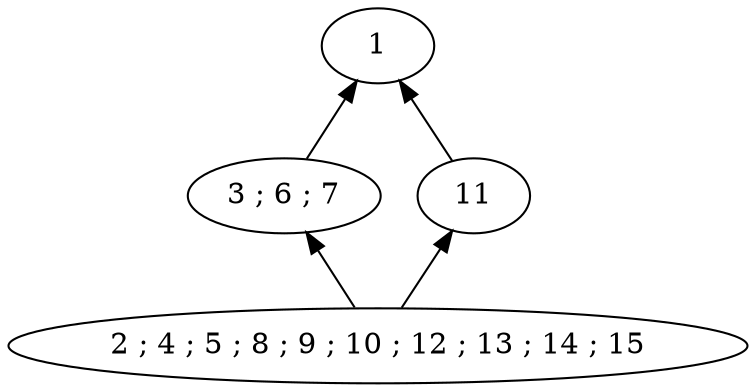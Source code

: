 strict digraph G {
	graph [bb="0,0,285.97,180"];
	node [label="\N"];
	1	 [height=0.5,
		label=1,
		pos="142.99,162",
		width=0.75];
	3	 [height=0.5,
		label="3 ; 6 ; 7",
		pos="101.99,90",
		width=1.0652];
	1 -> 3	 [dir=back,
		pos="s,133.27,144.94 128.3,136.2 122.86,126.66 116.83,116.07 111.92,107.44"];
	11	 [height=0.5,
		label=11,
		pos="184.99,90",
		width=0.75];
	1 -> 11	 [dir=back,
		pos="s,152.94,144.94 158.11,136.07 163.77,126.37 170.04,115.62 175.11,106.94"];
	2	 [height=0.5,
		label="2 ; 4 ; 5 ; 8 ; 9 ; 10 ; 12 ; 13 ; 14 ; 15",
		pos="142.99,18",
		width=3.9719];
	3 -> 2	 [dir=back,
		pos="s,111.91,72.571 116.93,63.762 122.18,54.546 127.95,44.408 132.73,36.021"];
	11 -> 2	 [dir=back,
		pos="s,175.03,72.937 169.89,64.116 164.5,54.872 158.54,44.659 153.6,36.199"];
}
